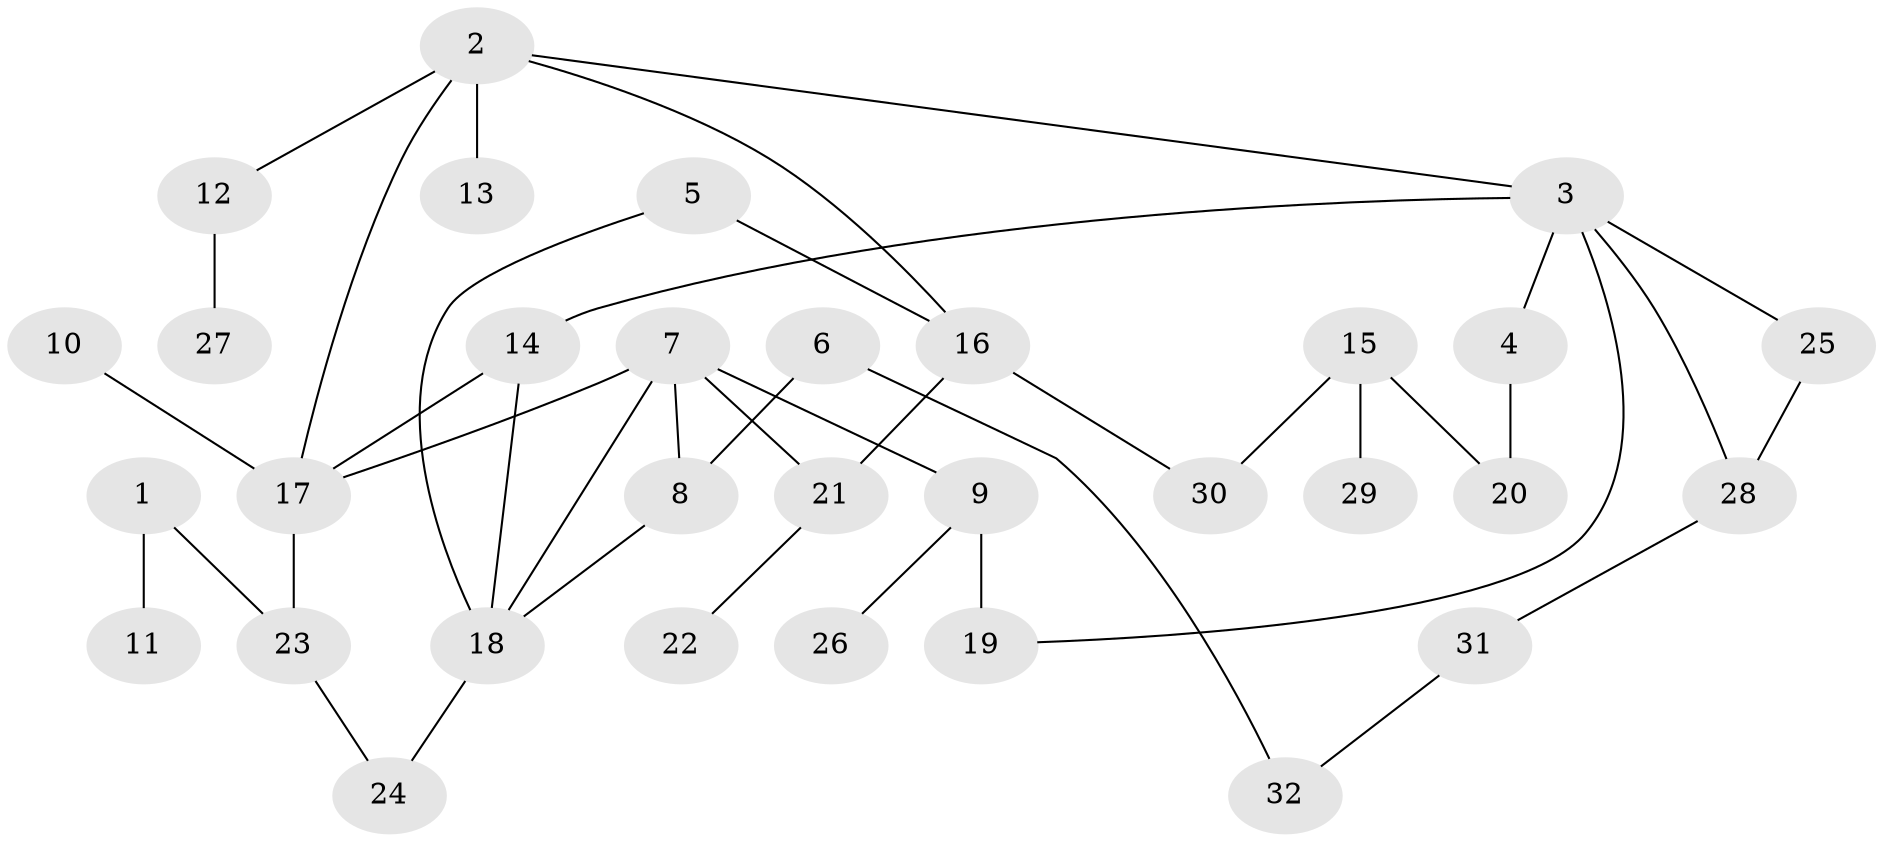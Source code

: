 // original degree distribution, {2: 0.21875, 4: 0.140625, 6: 0.015625, 5: 0.0625, 1: 0.40625, 3: 0.15625}
// Generated by graph-tools (version 1.1) at 2025/36/03/04/25 23:36:07]
// undirected, 32 vertices, 41 edges
graph export_dot {
  node [color=gray90,style=filled];
  1;
  2;
  3;
  4;
  5;
  6;
  7;
  8;
  9;
  10;
  11;
  12;
  13;
  14;
  15;
  16;
  17;
  18;
  19;
  20;
  21;
  22;
  23;
  24;
  25;
  26;
  27;
  28;
  29;
  30;
  31;
  32;
  1 -- 11 [weight=1.0];
  1 -- 23 [weight=1.0];
  2 -- 3 [weight=1.0];
  2 -- 12 [weight=1.0];
  2 -- 13 [weight=1.0];
  2 -- 16 [weight=1.0];
  2 -- 17 [weight=1.0];
  3 -- 4 [weight=1.0];
  3 -- 14 [weight=1.0];
  3 -- 19 [weight=1.0];
  3 -- 25 [weight=1.0];
  3 -- 28 [weight=1.0];
  4 -- 20 [weight=1.0];
  5 -- 16 [weight=1.0];
  5 -- 18 [weight=1.0];
  6 -- 8 [weight=1.0];
  6 -- 32 [weight=1.0];
  7 -- 8 [weight=1.0];
  7 -- 9 [weight=1.0];
  7 -- 17 [weight=1.0];
  7 -- 18 [weight=1.0];
  7 -- 21 [weight=1.0];
  8 -- 18 [weight=1.0];
  9 -- 19 [weight=1.0];
  9 -- 26 [weight=1.0];
  10 -- 17 [weight=1.0];
  12 -- 27 [weight=1.0];
  14 -- 17 [weight=1.0];
  14 -- 18 [weight=1.0];
  15 -- 20 [weight=1.0];
  15 -- 29 [weight=1.0];
  15 -- 30 [weight=1.0];
  16 -- 21 [weight=1.0];
  16 -- 30 [weight=1.0];
  17 -- 23 [weight=1.0];
  18 -- 24 [weight=1.0];
  21 -- 22 [weight=1.0];
  23 -- 24 [weight=1.0];
  25 -- 28 [weight=1.0];
  28 -- 31 [weight=1.0];
  31 -- 32 [weight=1.0];
}
